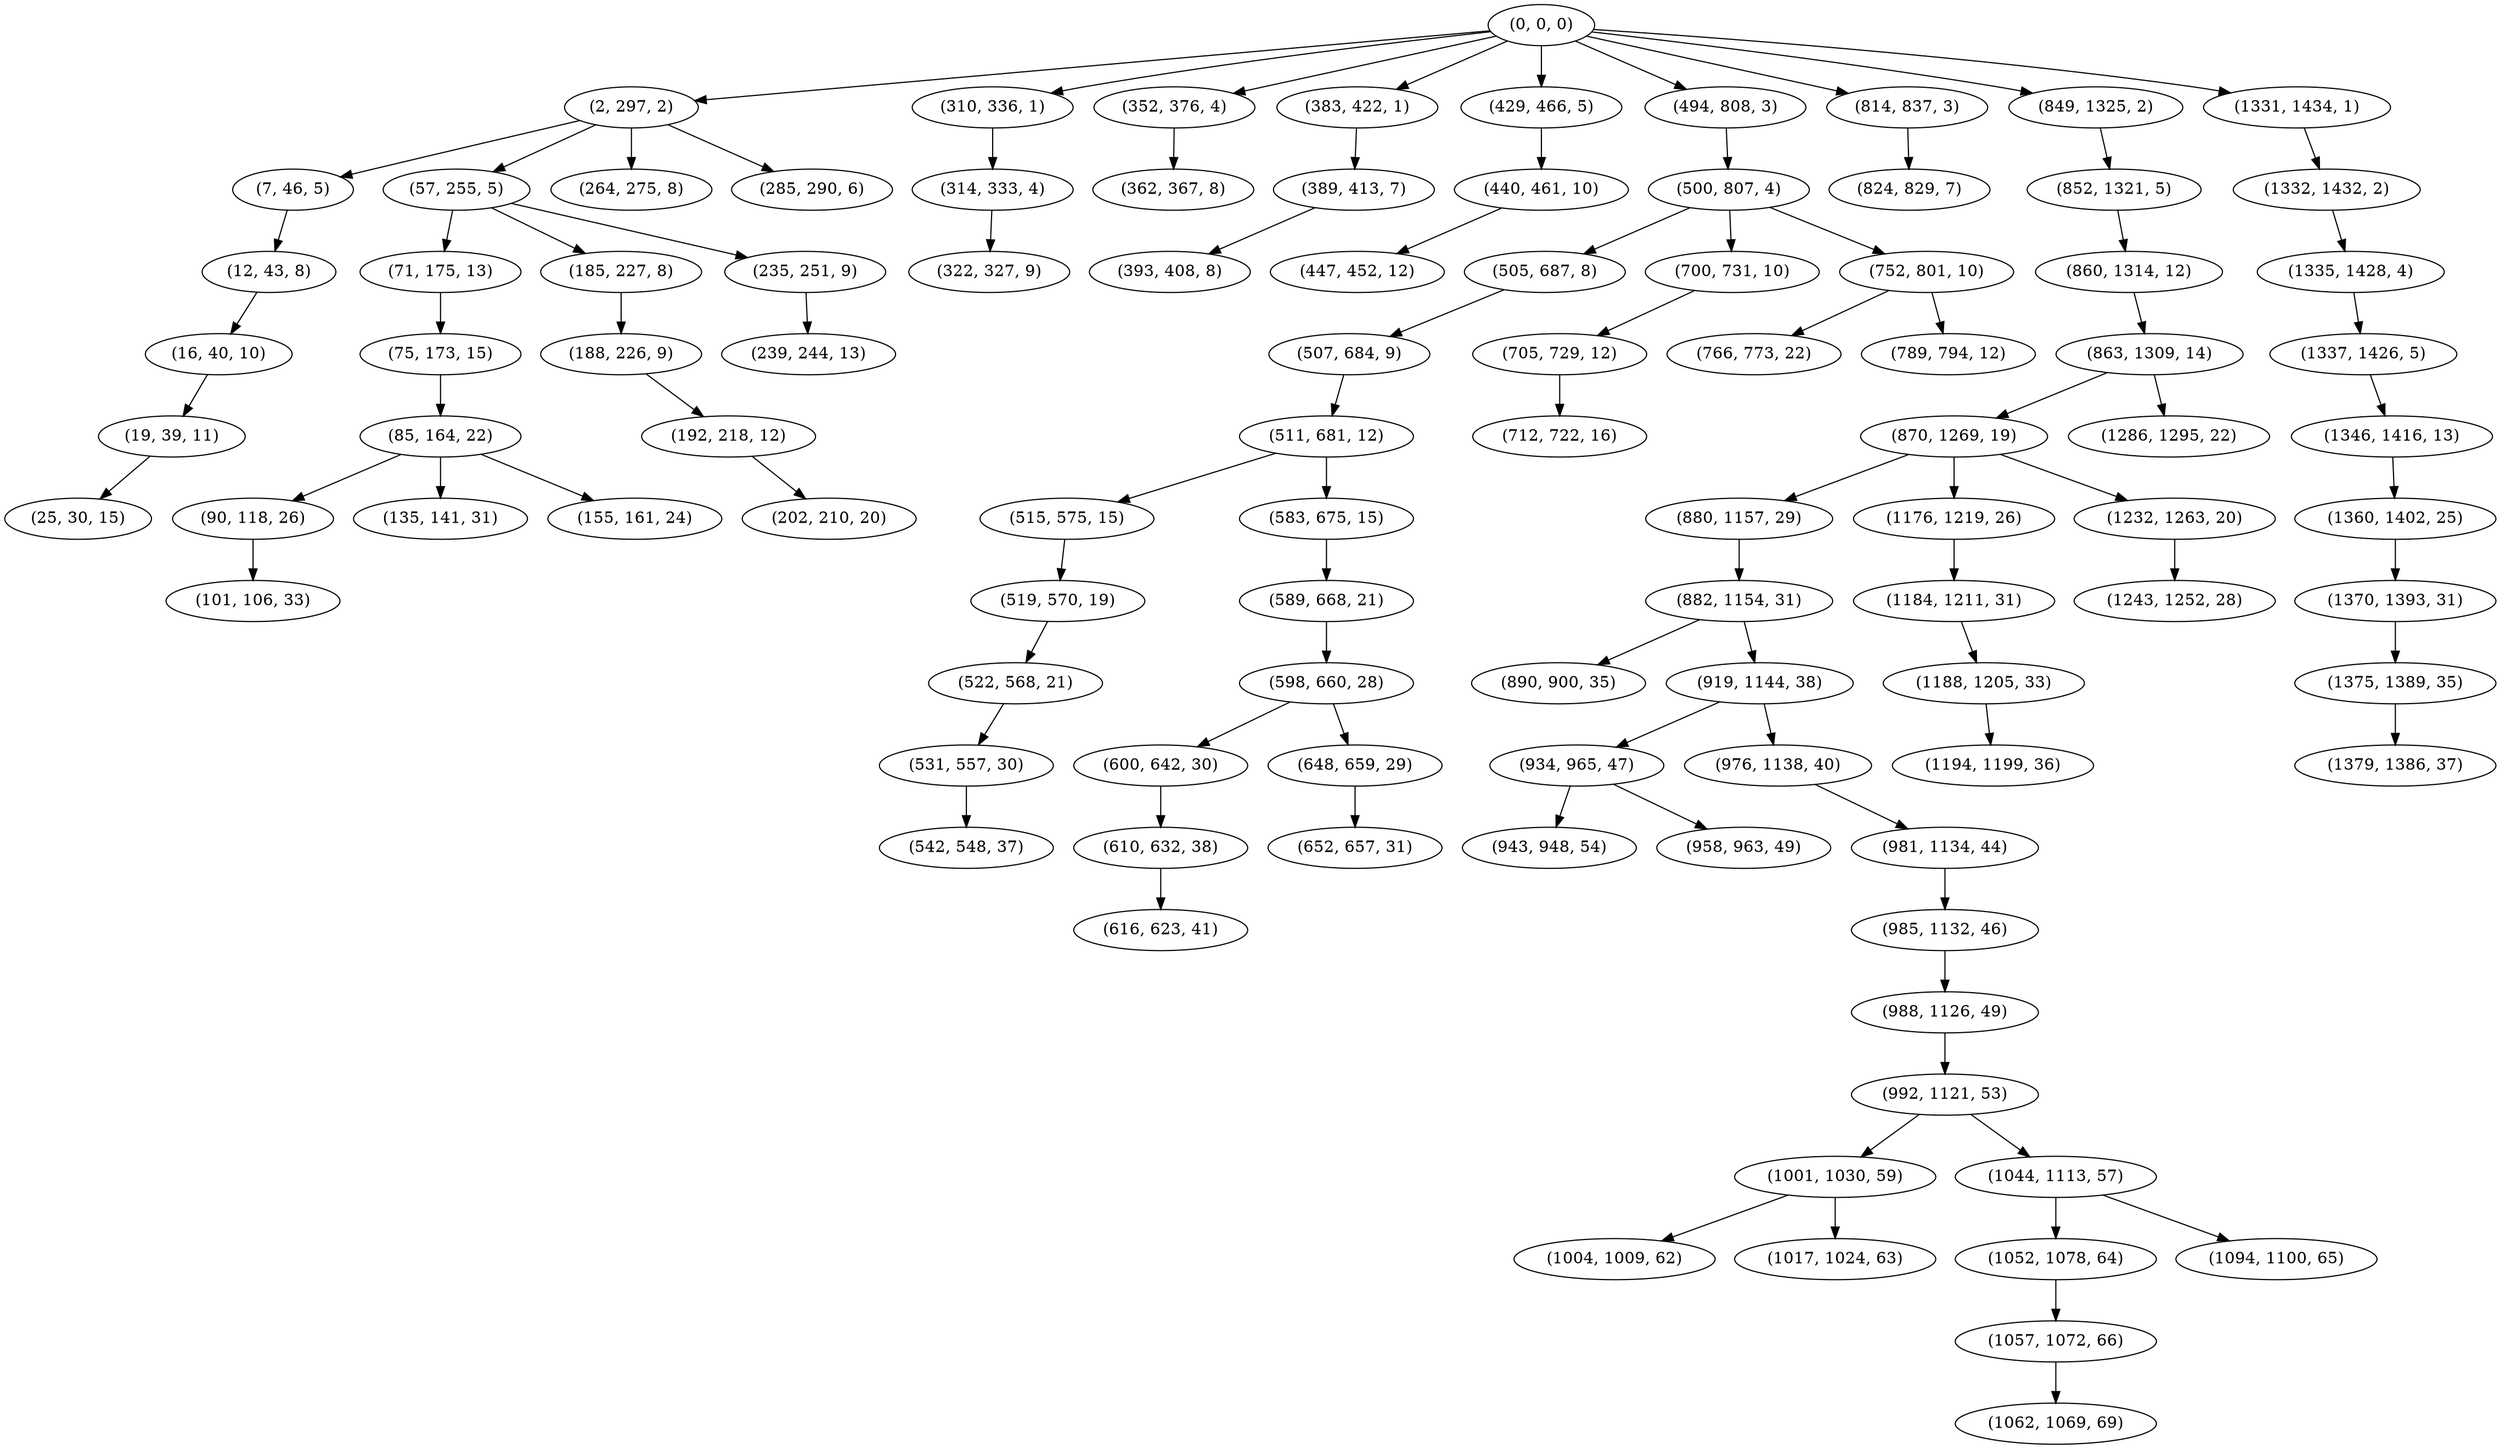 digraph tree {
    "(0, 0, 0)";
    "(2, 297, 2)";
    "(7, 46, 5)";
    "(12, 43, 8)";
    "(16, 40, 10)";
    "(19, 39, 11)";
    "(25, 30, 15)";
    "(57, 255, 5)";
    "(71, 175, 13)";
    "(75, 173, 15)";
    "(85, 164, 22)";
    "(90, 118, 26)";
    "(101, 106, 33)";
    "(135, 141, 31)";
    "(155, 161, 24)";
    "(185, 227, 8)";
    "(188, 226, 9)";
    "(192, 218, 12)";
    "(202, 210, 20)";
    "(235, 251, 9)";
    "(239, 244, 13)";
    "(264, 275, 8)";
    "(285, 290, 6)";
    "(310, 336, 1)";
    "(314, 333, 4)";
    "(322, 327, 9)";
    "(352, 376, 4)";
    "(362, 367, 8)";
    "(383, 422, 1)";
    "(389, 413, 7)";
    "(393, 408, 8)";
    "(429, 466, 5)";
    "(440, 461, 10)";
    "(447, 452, 12)";
    "(494, 808, 3)";
    "(500, 807, 4)";
    "(505, 687, 8)";
    "(507, 684, 9)";
    "(511, 681, 12)";
    "(515, 575, 15)";
    "(519, 570, 19)";
    "(522, 568, 21)";
    "(531, 557, 30)";
    "(542, 548, 37)";
    "(583, 675, 15)";
    "(589, 668, 21)";
    "(598, 660, 28)";
    "(600, 642, 30)";
    "(610, 632, 38)";
    "(616, 623, 41)";
    "(648, 659, 29)";
    "(652, 657, 31)";
    "(700, 731, 10)";
    "(705, 729, 12)";
    "(712, 722, 16)";
    "(752, 801, 10)";
    "(766, 773, 22)";
    "(789, 794, 12)";
    "(814, 837, 3)";
    "(824, 829, 7)";
    "(849, 1325, 2)";
    "(852, 1321, 5)";
    "(860, 1314, 12)";
    "(863, 1309, 14)";
    "(870, 1269, 19)";
    "(880, 1157, 29)";
    "(882, 1154, 31)";
    "(890, 900, 35)";
    "(919, 1144, 38)";
    "(934, 965, 47)";
    "(943, 948, 54)";
    "(958, 963, 49)";
    "(976, 1138, 40)";
    "(981, 1134, 44)";
    "(985, 1132, 46)";
    "(988, 1126, 49)";
    "(992, 1121, 53)";
    "(1001, 1030, 59)";
    "(1004, 1009, 62)";
    "(1017, 1024, 63)";
    "(1044, 1113, 57)";
    "(1052, 1078, 64)";
    "(1057, 1072, 66)";
    "(1062, 1069, 69)";
    "(1094, 1100, 65)";
    "(1176, 1219, 26)";
    "(1184, 1211, 31)";
    "(1188, 1205, 33)";
    "(1194, 1199, 36)";
    "(1232, 1263, 20)";
    "(1243, 1252, 28)";
    "(1286, 1295, 22)";
    "(1331, 1434, 1)";
    "(1332, 1432, 2)";
    "(1335, 1428, 4)";
    "(1337, 1426, 5)";
    "(1346, 1416, 13)";
    "(1360, 1402, 25)";
    "(1370, 1393, 31)";
    "(1375, 1389, 35)";
    "(1379, 1386, 37)";
    "(0, 0, 0)" -> "(2, 297, 2)";
    "(0, 0, 0)" -> "(310, 336, 1)";
    "(0, 0, 0)" -> "(352, 376, 4)";
    "(0, 0, 0)" -> "(383, 422, 1)";
    "(0, 0, 0)" -> "(429, 466, 5)";
    "(0, 0, 0)" -> "(494, 808, 3)";
    "(0, 0, 0)" -> "(814, 837, 3)";
    "(0, 0, 0)" -> "(849, 1325, 2)";
    "(0, 0, 0)" -> "(1331, 1434, 1)";
    "(2, 297, 2)" -> "(7, 46, 5)";
    "(2, 297, 2)" -> "(57, 255, 5)";
    "(2, 297, 2)" -> "(264, 275, 8)";
    "(2, 297, 2)" -> "(285, 290, 6)";
    "(7, 46, 5)" -> "(12, 43, 8)";
    "(12, 43, 8)" -> "(16, 40, 10)";
    "(16, 40, 10)" -> "(19, 39, 11)";
    "(19, 39, 11)" -> "(25, 30, 15)";
    "(57, 255, 5)" -> "(71, 175, 13)";
    "(57, 255, 5)" -> "(185, 227, 8)";
    "(57, 255, 5)" -> "(235, 251, 9)";
    "(71, 175, 13)" -> "(75, 173, 15)";
    "(75, 173, 15)" -> "(85, 164, 22)";
    "(85, 164, 22)" -> "(90, 118, 26)";
    "(85, 164, 22)" -> "(135, 141, 31)";
    "(85, 164, 22)" -> "(155, 161, 24)";
    "(90, 118, 26)" -> "(101, 106, 33)";
    "(185, 227, 8)" -> "(188, 226, 9)";
    "(188, 226, 9)" -> "(192, 218, 12)";
    "(192, 218, 12)" -> "(202, 210, 20)";
    "(235, 251, 9)" -> "(239, 244, 13)";
    "(310, 336, 1)" -> "(314, 333, 4)";
    "(314, 333, 4)" -> "(322, 327, 9)";
    "(352, 376, 4)" -> "(362, 367, 8)";
    "(383, 422, 1)" -> "(389, 413, 7)";
    "(389, 413, 7)" -> "(393, 408, 8)";
    "(429, 466, 5)" -> "(440, 461, 10)";
    "(440, 461, 10)" -> "(447, 452, 12)";
    "(494, 808, 3)" -> "(500, 807, 4)";
    "(500, 807, 4)" -> "(505, 687, 8)";
    "(500, 807, 4)" -> "(700, 731, 10)";
    "(500, 807, 4)" -> "(752, 801, 10)";
    "(505, 687, 8)" -> "(507, 684, 9)";
    "(507, 684, 9)" -> "(511, 681, 12)";
    "(511, 681, 12)" -> "(515, 575, 15)";
    "(511, 681, 12)" -> "(583, 675, 15)";
    "(515, 575, 15)" -> "(519, 570, 19)";
    "(519, 570, 19)" -> "(522, 568, 21)";
    "(522, 568, 21)" -> "(531, 557, 30)";
    "(531, 557, 30)" -> "(542, 548, 37)";
    "(583, 675, 15)" -> "(589, 668, 21)";
    "(589, 668, 21)" -> "(598, 660, 28)";
    "(598, 660, 28)" -> "(600, 642, 30)";
    "(598, 660, 28)" -> "(648, 659, 29)";
    "(600, 642, 30)" -> "(610, 632, 38)";
    "(610, 632, 38)" -> "(616, 623, 41)";
    "(648, 659, 29)" -> "(652, 657, 31)";
    "(700, 731, 10)" -> "(705, 729, 12)";
    "(705, 729, 12)" -> "(712, 722, 16)";
    "(752, 801, 10)" -> "(766, 773, 22)";
    "(752, 801, 10)" -> "(789, 794, 12)";
    "(814, 837, 3)" -> "(824, 829, 7)";
    "(849, 1325, 2)" -> "(852, 1321, 5)";
    "(852, 1321, 5)" -> "(860, 1314, 12)";
    "(860, 1314, 12)" -> "(863, 1309, 14)";
    "(863, 1309, 14)" -> "(870, 1269, 19)";
    "(863, 1309, 14)" -> "(1286, 1295, 22)";
    "(870, 1269, 19)" -> "(880, 1157, 29)";
    "(870, 1269, 19)" -> "(1176, 1219, 26)";
    "(870, 1269, 19)" -> "(1232, 1263, 20)";
    "(880, 1157, 29)" -> "(882, 1154, 31)";
    "(882, 1154, 31)" -> "(890, 900, 35)";
    "(882, 1154, 31)" -> "(919, 1144, 38)";
    "(919, 1144, 38)" -> "(934, 965, 47)";
    "(919, 1144, 38)" -> "(976, 1138, 40)";
    "(934, 965, 47)" -> "(943, 948, 54)";
    "(934, 965, 47)" -> "(958, 963, 49)";
    "(976, 1138, 40)" -> "(981, 1134, 44)";
    "(981, 1134, 44)" -> "(985, 1132, 46)";
    "(985, 1132, 46)" -> "(988, 1126, 49)";
    "(988, 1126, 49)" -> "(992, 1121, 53)";
    "(992, 1121, 53)" -> "(1001, 1030, 59)";
    "(992, 1121, 53)" -> "(1044, 1113, 57)";
    "(1001, 1030, 59)" -> "(1004, 1009, 62)";
    "(1001, 1030, 59)" -> "(1017, 1024, 63)";
    "(1044, 1113, 57)" -> "(1052, 1078, 64)";
    "(1044, 1113, 57)" -> "(1094, 1100, 65)";
    "(1052, 1078, 64)" -> "(1057, 1072, 66)";
    "(1057, 1072, 66)" -> "(1062, 1069, 69)";
    "(1176, 1219, 26)" -> "(1184, 1211, 31)";
    "(1184, 1211, 31)" -> "(1188, 1205, 33)";
    "(1188, 1205, 33)" -> "(1194, 1199, 36)";
    "(1232, 1263, 20)" -> "(1243, 1252, 28)";
    "(1331, 1434, 1)" -> "(1332, 1432, 2)";
    "(1332, 1432, 2)" -> "(1335, 1428, 4)";
    "(1335, 1428, 4)" -> "(1337, 1426, 5)";
    "(1337, 1426, 5)" -> "(1346, 1416, 13)";
    "(1346, 1416, 13)" -> "(1360, 1402, 25)";
    "(1360, 1402, 25)" -> "(1370, 1393, 31)";
    "(1370, 1393, 31)" -> "(1375, 1389, 35)";
    "(1375, 1389, 35)" -> "(1379, 1386, 37)";
}
